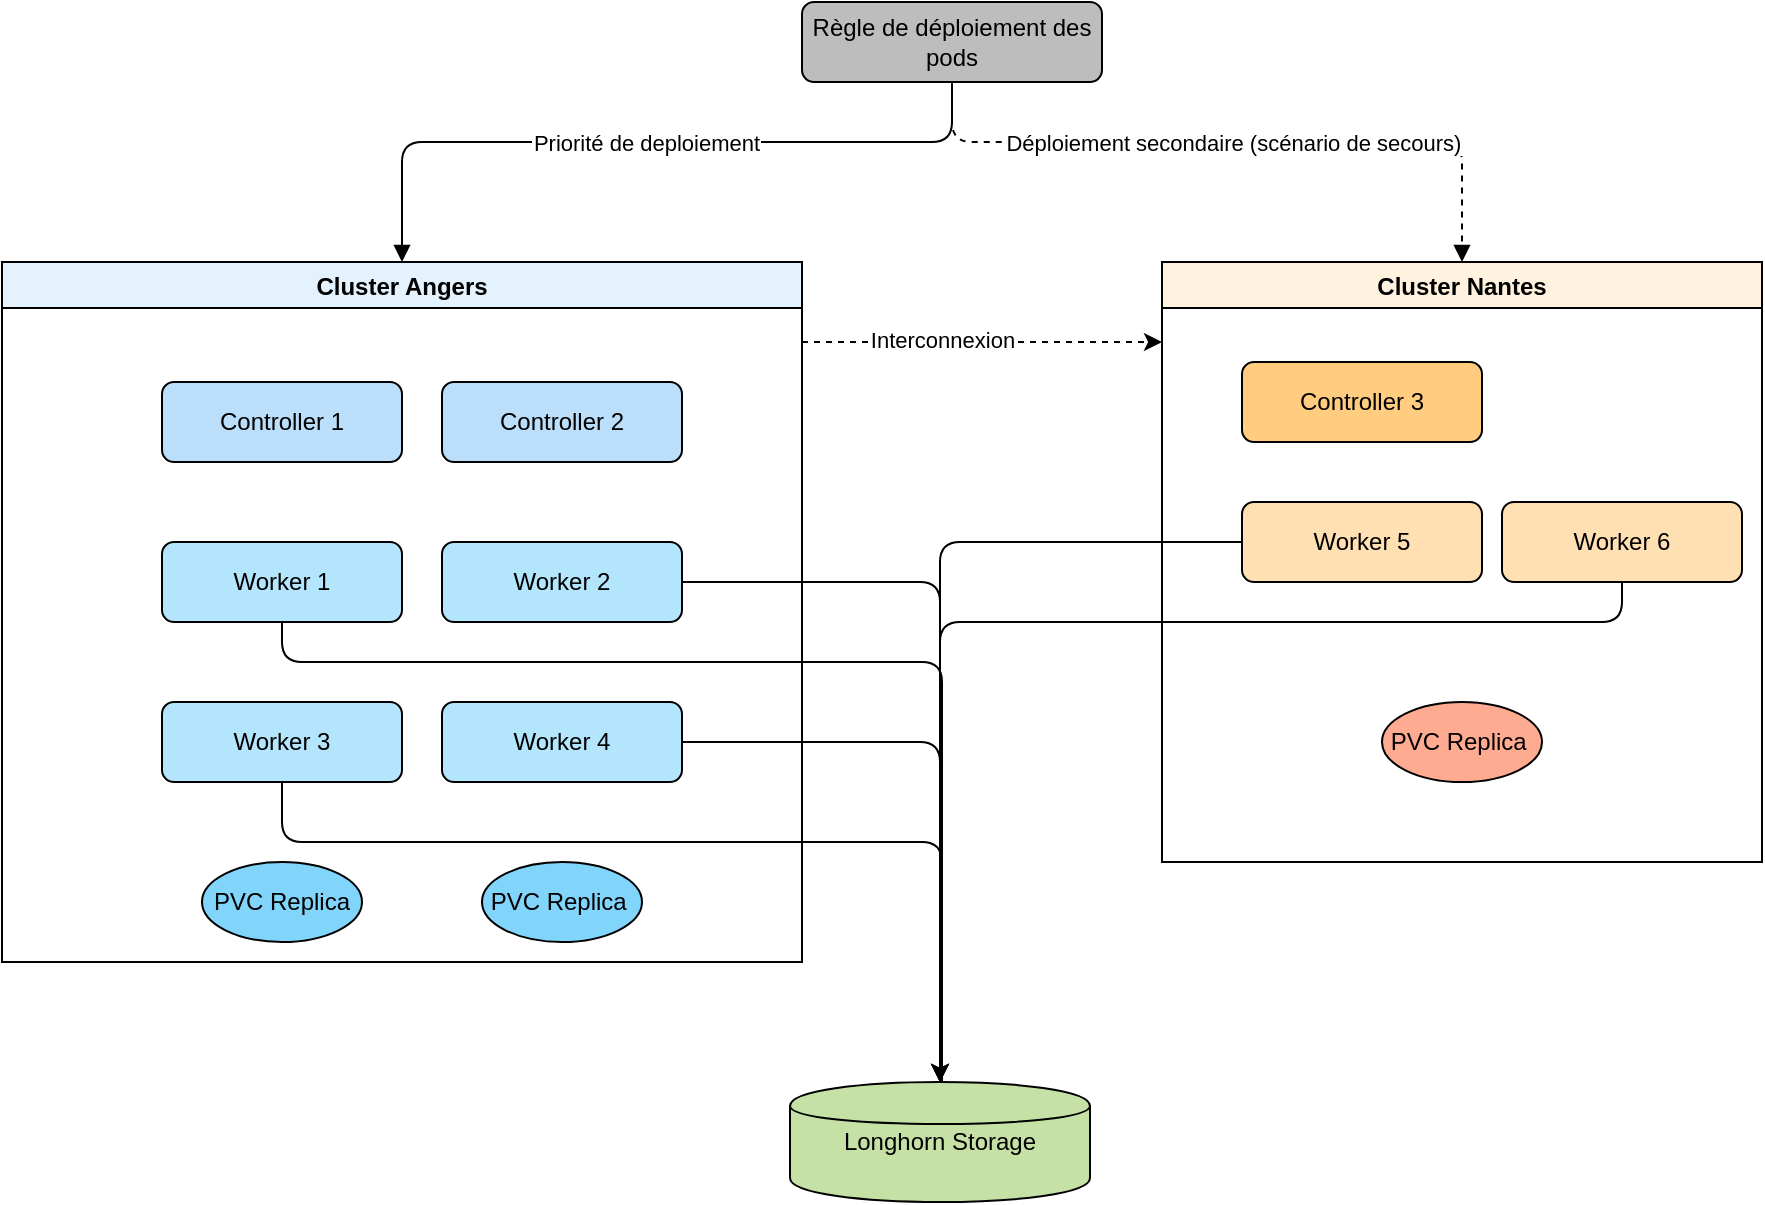 <mxfile version="24.7.17">
  <diagram name="Kubernetes Architecture" id="a1BI-9kojV3yxO4POUfj">
    <mxGraphModel dx="1501" dy="1957" grid="1" gridSize="10" guides="1" tooltips="1" connect="1" arrows="1" fold="1" page="1" pageScale="1" pageWidth="827" pageHeight="1169" math="0" shadow="0">
      <root>
        <mxCell id="0" />
        <mxCell id="1" parent="0" />
        <mxCell id="9-LcOYTj-e3dCZhovcsv-50" value="Cluster Angers" style="swimlane;fillColor=#E3F2FD;" vertex="1" parent="1">
          <mxGeometry x="20" y="20" width="400" height="350" as="geometry" />
        </mxCell>
        <mxCell id="9-LcOYTj-e3dCZhovcsv-51" value="Controller 1" style="rounded=1;whiteSpace=wrap;html=1;fillColor=#BBDEFB" vertex="1" parent="9-LcOYTj-e3dCZhovcsv-50">
          <mxGeometry x="80" y="60" width="120" height="40" as="geometry" />
        </mxCell>
        <mxCell id="9-LcOYTj-e3dCZhovcsv-52" value="Controller 2" style="rounded=1;whiteSpace=wrap;html=1;fillColor=#BBDEFB" vertex="1" parent="9-LcOYTj-e3dCZhovcsv-50">
          <mxGeometry x="220" y="60" width="120" height="40" as="geometry" />
        </mxCell>
        <mxCell id="9-LcOYTj-e3dCZhovcsv-53" value="Worker 1" style="rounded=1;whiteSpace=wrap;html=1;fillColor=#B3E5FC" vertex="1" parent="9-LcOYTj-e3dCZhovcsv-50">
          <mxGeometry x="80" y="140" width="120" height="40" as="geometry" />
        </mxCell>
        <mxCell id="9-LcOYTj-e3dCZhovcsv-54" value="Worker 2" style="rounded=1;whiteSpace=wrap;html=1;fillColor=#B3E5FC" vertex="1" parent="9-LcOYTj-e3dCZhovcsv-50">
          <mxGeometry x="220" y="140" width="120" height="40" as="geometry" />
        </mxCell>
        <mxCell id="9-LcOYTj-e3dCZhovcsv-55" value="Worker 3" style="rounded=1;whiteSpace=wrap;html=1;fillColor=#B3E5FC" vertex="1" parent="9-LcOYTj-e3dCZhovcsv-50">
          <mxGeometry x="80" y="220" width="120" height="40" as="geometry" />
        </mxCell>
        <mxCell id="9-LcOYTj-e3dCZhovcsv-56" value="Worker 4" style="rounded=1;whiteSpace=wrap;html=1;fillColor=#B3E5FC" vertex="1" parent="9-LcOYTj-e3dCZhovcsv-50">
          <mxGeometry x="220" y="220" width="120" height="40" as="geometry" />
        </mxCell>
        <mxCell id="9-LcOYTj-e3dCZhovcsv-57" value="PVC Replica" style="shape=ellipse;whiteSpace=wrap;html=1;fillColor=#81D4FA" vertex="1" parent="9-LcOYTj-e3dCZhovcsv-50">
          <mxGeometry x="100" y="300" width="80" height="40" as="geometry" />
        </mxCell>
        <mxCell id="9-LcOYTj-e3dCZhovcsv-58" value="PVC Replica&amp;nbsp;" style="shape=ellipse;whiteSpace=wrap;html=1;fillColor=#81D4FA" vertex="1" parent="9-LcOYTj-e3dCZhovcsv-50">
          <mxGeometry x="240" y="300" width="80" height="40" as="geometry" />
        </mxCell>
        <mxCell id="9-LcOYTj-e3dCZhovcsv-67" style="edgeStyle=orthogonalEdgeStyle;exitX=0.5;exitY=1;exitDx=0;exitDy=0;" edge="1" parent="9-LcOYTj-e3dCZhovcsv-50" source="9-LcOYTj-e3dCZhovcsv-53">
          <mxGeometry relative="1" as="geometry">
            <mxPoint x="200" y="195.0" as="sourcePoint" />
            <mxPoint x="469" y="445" as="targetPoint" />
            <Array as="points">
              <mxPoint x="140" y="200" />
              <mxPoint x="470" y="200" />
              <mxPoint x="470" y="445" />
            </Array>
          </mxGeometry>
        </mxCell>
        <mxCell id="9-LcOYTj-e3dCZhovcsv-69" style="edgeStyle=orthogonalEdgeStyle;exitX=0.5;exitY=1;exitDx=0;exitDy=0;" edge="1" parent="9-LcOYTj-e3dCZhovcsv-50" source="9-LcOYTj-e3dCZhovcsv-55">
          <mxGeometry relative="1" as="geometry">
            <mxPoint x="200" y="280" as="sourcePoint" />
            <mxPoint x="469" y="450" as="targetPoint" />
            <Array as="points">
              <mxPoint x="140" y="290" />
              <mxPoint x="470" y="290" />
              <mxPoint x="470" y="450" />
            </Array>
          </mxGeometry>
        </mxCell>
        <mxCell id="9-LcOYTj-e3dCZhovcsv-59" value="Cluster Nantes" style="swimlane;fillColor=#FFF3E0;" vertex="1" parent="1">
          <mxGeometry x="600" y="20" width="300" height="300" as="geometry" />
        </mxCell>
        <mxCell id="9-LcOYTj-e3dCZhovcsv-60" value="Controller 3" style="rounded=1;whiteSpace=wrap;html=1;fillColor=#FFCC80" vertex="1" parent="9-LcOYTj-e3dCZhovcsv-59">
          <mxGeometry x="40" y="50" width="120" height="40" as="geometry" />
        </mxCell>
        <mxCell id="9-LcOYTj-e3dCZhovcsv-61" value="Worker 5" style="rounded=1;whiteSpace=wrap;html=1;fillColor=#FFE0B2" vertex="1" parent="9-LcOYTj-e3dCZhovcsv-59">
          <mxGeometry x="40" y="120" width="120" height="40" as="geometry" />
        </mxCell>
        <mxCell id="9-LcOYTj-e3dCZhovcsv-62" value="Worker 6" style="rounded=1;whiteSpace=wrap;html=1;fillColor=#FFE0B2" vertex="1" parent="9-LcOYTj-e3dCZhovcsv-59">
          <mxGeometry x="170" y="120" width="120" height="40" as="geometry" />
        </mxCell>
        <mxCell id="9-LcOYTj-e3dCZhovcsv-63" value="PVC Replica&amp;nbsp;" style="shape=ellipse;whiteSpace=wrap;html=1;fillColor=#FFAB91" vertex="1" parent="9-LcOYTj-e3dCZhovcsv-59">
          <mxGeometry x="110" y="220" width="80" height="40" as="geometry" />
        </mxCell>
        <mxCell id="9-LcOYTj-e3dCZhovcsv-64" value="Longhorn Storage" style="shape=cylinder;rounded=1;whiteSpace=wrap;html=1;fillColor=#C5E1A5" vertex="1" parent="1">
          <mxGeometry x="414" y="430" width="150" height="60" as="geometry" />
        </mxCell>
        <mxCell id="9-LcOYTj-e3dCZhovcsv-68" style="edgeStyle=orthogonalEdgeStyle;" edge="1" parent="1" source="9-LcOYTj-e3dCZhovcsv-54" target="9-LcOYTj-e3dCZhovcsv-64">
          <mxGeometry relative="1" as="geometry" />
        </mxCell>
        <mxCell id="9-LcOYTj-e3dCZhovcsv-70" style="edgeStyle=orthogonalEdgeStyle;" edge="1" parent="1" source="9-LcOYTj-e3dCZhovcsv-56" target="9-LcOYTj-e3dCZhovcsv-64">
          <mxGeometry relative="1" as="geometry" />
        </mxCell>
        <mxCell id="9-LcOYTj-e3dCZhovcsv-72" style="edgeStyle=orthogonalEdgeStyle;" edge="1" parent="1" source="9-LcOYTj-e3dCZhovcsv-61" target="9-LcOYTj-e3dCZhovcsv-64">
          <mxGeometry relative="1" as="geometry" />
        </mxCell>
        <mxCell id="9-LcOYTj-e3dCZhovcsv-73" style="edgeStyle=orthogonalEdgeStyle;" edge="1" parent="1" source="9-LcOYTj-e3dCZhovcsv-62" target="9-LcOYTj-e3dCZhovcsv-64">
          <mxGeometry relative="1" as="geometry">
            <Array as="points">
              <mxPoint x="830" y="200" />
              <mxPoint x="489" y="200" />
            </Array>
          </mxGeometry>
        </mxCell>
        <mxCell id="9-LcOYTj-e3dCZhovcsv-74" style="edgeStyle=orthogonalEdgeStyle;dashed=1;" edge="1" parent="1" source="9-LcOYTj-e3dCZhovcsv-50" target="9-LcOYTj-e3dCZhovcsv-59">
          <mxGeometry relative="1" as="geometry">
            <Array as="points">
              <mxPoint x="540" y="60" />
              <mxPoint x="540" y="60" />
            </Array>
          </mxGeometry>
        </mxCell>
        <mxCell id="9-LcOYTj-e3dCZhovcsv-123" value="Interconnexion" style="edgeLabel;html=1;align=center;verticalAlign=middle;resizable=0;points=[];" vertex="1" connectable="0" parent="9-LcOYTj-e3dCZhovcsv-74">
          <mxGeometry x="-0.228" y="1" relative="1" as="geometry">
            <mxPoint as="offset" />
          </mxGeometry>
        </mxCell>
        <mxCell id="9-LcOYTj-e3dCZhovcsv-120" value="Règle de déploiement des pods" style="rounded=1;whiteSpace=wrap;html=1;fillColor=#BDBDBD;" vertex="1" parent="1">
          <mxGeometry x="420" y="-110" width="150" height="40" as="geometry" />
        </mxCell>
        <mxCell id="9-LcOYTj-e3dCZhovcsv-121" value="Priorité de deploiement" style="edgeStyle=orthogonalEdgeStyle;endArrow=block;entryX=0.5;entryY=0;entryDx=0;entryDy=0;" edge="1" parent="1" source="9-LcOYTj-e3dCZhovcsv-120" target="9-LcOYTj-e3dCZhovcsv-50">
          <mxGeometry relative="1" as="geometry">
            <mxPoint x="360" y="-140" as="targetPoint" />
            <Array as="points">
              <mxPoint x="495" y="-40" />
              <mxPoint x="220" y="-40" />
            </Array>
          </mxGeometry>
        </mxCell>
        <mxCell id="9-LcOYTj-e3dCZhovcsv-122" value="Déploiement secondaire (scénario de secours) " style="edgeStyle=orthogonalEdgeStyle;endArrow=block;dashed=1;entryX=0.5;entryY=0;entryDx=0;entryDy=0;" edge="1" parent="1" source="9-LcOYTj-e3dCZhovcsv-120" target="9-LcOYTj-e3dCZhovcsv-59">
          <mxGeometry relative="1" as="geometry">
            <mxPoint x="610" y="-140" as="targetPoint" />
            <Array as="points">
              <mxPoint x="495" y="-40" />
              <mxPoint x="750" y="-40" />
            </Array>
          </mxGeometry>
        </mxCell>
      </root>
    </mxGraphModel>
  </diagram>
</mxfile>
